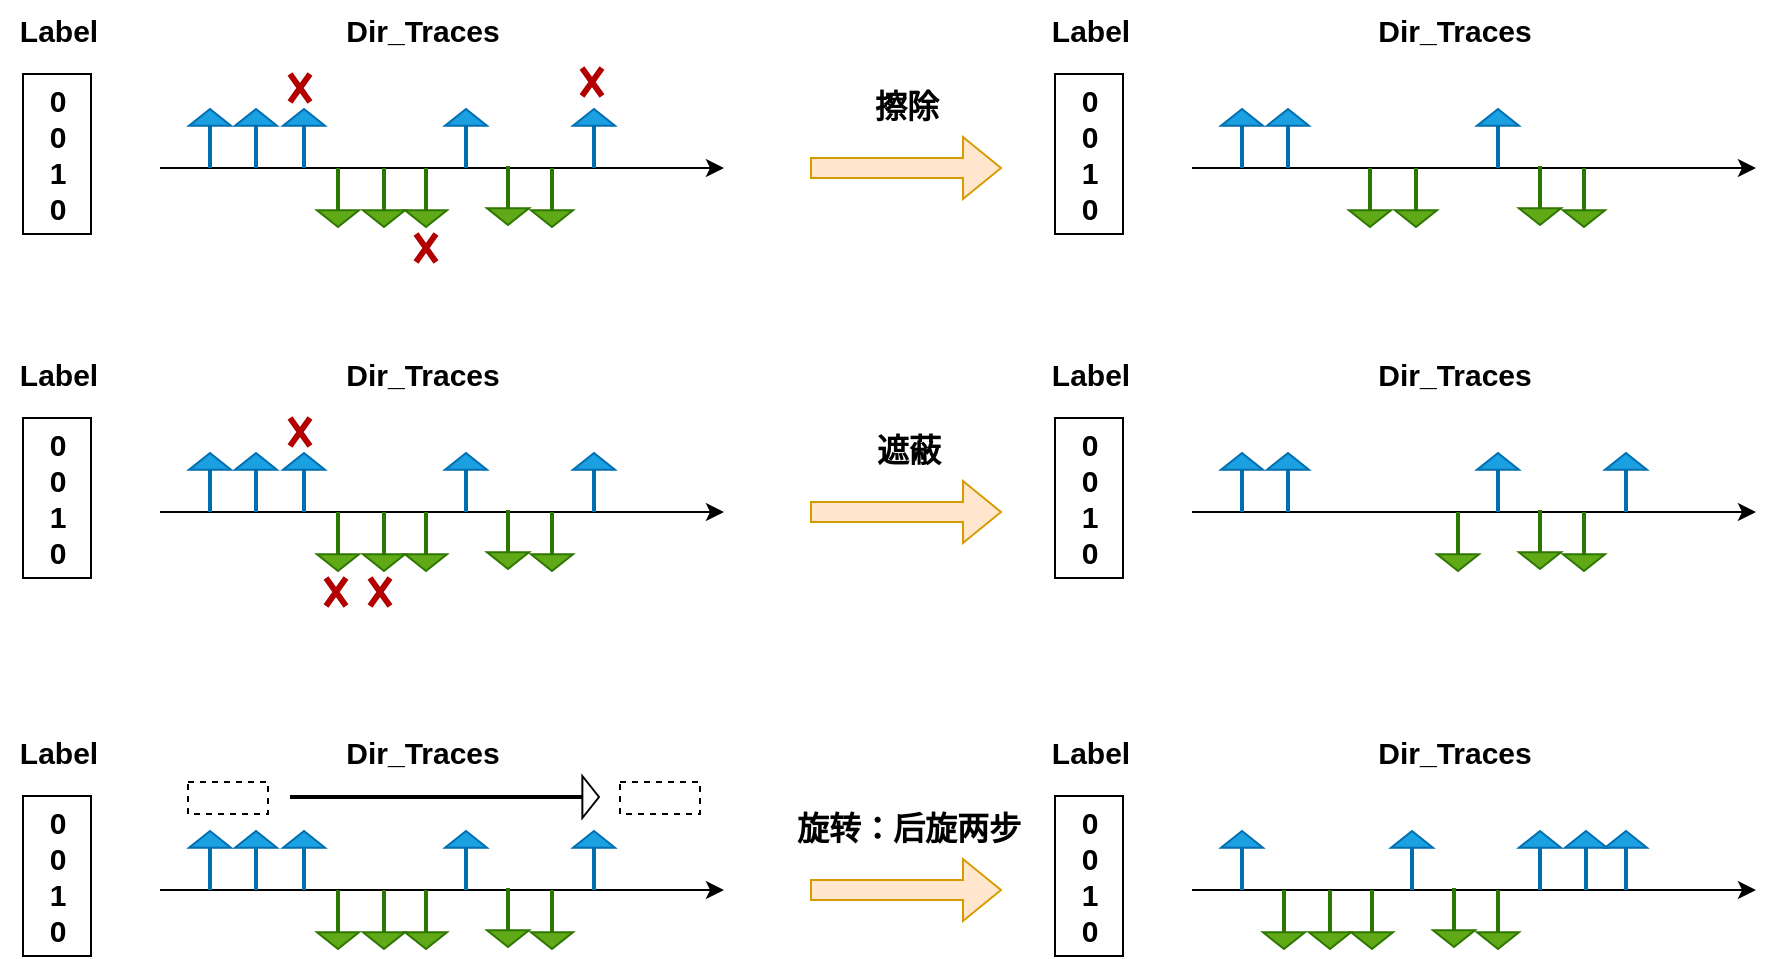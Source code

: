 <mxfile version="24.0.7" type="github">
  <diagram name="第 1 页" id="ZusEr--IG7KZ8trxtdcu">
    <mxGraphModel dx="1850" dy="939" grid="0" gridSize="10" guides="1" tooltips="1" connect="1" arrows="1" fold="1" page="0" pageScale="1" pageWidth="827" pageHeight="1169" math="0" shadow="0">
      <root>
        <mxCell id="0" />
        <mxCell id="1" parent="0" />
        <mxCell id="l5cotHKUDbFg4a4MN0r3-70" value="" style="endArrow=classic;html=1;rounded=0;" edge="1" parent="1">
          <mxGeometry width="50" height="50" relative="1" as="geometry">
            <mxPoint x="-712" y="69" as="sourcePoint" />
            <mxPoint x="-430" y="69" as="targetPoint" />
          </mxGeometry>
        </mxCell>
        <mxCell id="l5cotHKUDbFg4a4MN0r3-80" value="" style="shape=flexArrow;endArrow=classic;html=1;rounded=0;fillColor=#ffe6cc;strokeColor=#d79b00;" edge="1" parent="1">
          <mxGeometry width="50" height="50" relative="1" as="geometry">
            <mxPoint x="-387" y="69" as="sourcePoint" />
            <mxPoint x="-291" y="69" as="targetPoint" />
          </mxGeometry>
        </mxCell>
        <mxCell id="l5cotHKUDbFg4a4MN0r3-81" value="&lt;font style=&quot;font-size: 16px;&quot;&gt;&lt;b&gt;擦除&lt;/b&gt;&lt;/font&gt;" style="text;html=1;align=center;verticalAlign=middle;resizable=0;points=[];autosize=1;strokeColor=none;fillColor=none;" vertex="1" parent="1">
          <mxGeometry x="-364" y="22" width="50" height="32" as="geometry" />
        </mxCell>
        <mxCell id="l5cotHKUDbFg4a4MN0r3-93" value="" style="shape=flexArrow;endArrow=classic;html=1;rounded=0;endWidth=19;endSize=2.44;width=1;fillColor=#1ba1e2;strokeColor=#006EAF;" edge="1" parent="1">
          <mxGeometry width="50" height="50" relative="1" as="geometry">
            <mxPoint x="-664" y="69" as="sourcePoint" />
            <mxPoint x="-664" y="39" as="targetPoint" />
          </mxGeometry>
        </mxCell>
        <mxCell id="l5cotHKUDbFg4a4MN0r3-95" value="" style="shape=flexArrow;endArrow=classic;html=1;rounded=0;endWidth=19;endSize=2.44;width=1;fillColor=#1ba1e2;strokeColor=#006EAF;" edge="1" parent="1">
          <mxGeometry width="50" height="50" relative="1" as="geometry">
            <mxPoint x="-640" y="69" as="sourcePoint" />
            <mxPoint x="-640" y="39" as="targetPoint" />
          </mxGeometry>
        </mxCell>
        <mxCell id="l5cotHKUDbFg4a4MN0r3-97" value="" style="shape=flexArrow;endArrow=classic;html=1;rounded=0;endWidth=19;endSize=2.44;width=1;fillColor=#1ba1e2;strokeColor=#006EAF;" edge="1" parent="1">
          <mxGeometry width="50" height="50" relative="1" as="geometry">
            <mxPoint x="-687" y="69" as="sourcePoint" />
            <mxPoint x="-687" y="39" as="targetPoint" />
          </mxGeometry>
        </mxCell>
        <mxCell id="l5cotHKUDbFg4a4MN0r3-98" value="" style="shape=flexArrow;endArrow=classic;html=1;rounded=0;fillColor=#60a917;strokeColor=#2D7600;endWidth=19;endSize=2.44;width=1;" edge="1" parent="1">
          <mxGeometry width="50" height="50" relative="1" as="geometry">
            <mxPoint x="-623" y="69" as="sourcePoint" />
            <mxPoint x="-623" y="99" as="targetPoint" />
          </mxGeometry>
        </mxCell>
        <mxCell id="l5cotHKUDbFg4a4MN0r3-99" value="" style="shape=flexArrow;endArrow=classic;html=1;rounded=0;fillColor=#60a917;strokeColor=#2D7600;endWidth=19;endSize=2.44;width=1;" edge="1" parent="1">
          <mxGeometry width="50" height="50" relative="1" as="geometry">
            <mxPoint x="-600" y="69" as="sourcePoint" />
            <mxPoint x="-600" y="99" as="targetPoint" />
          </mxGeometry>
        </mxCell>
        <mxCell id="l5cotHKUDbFg4a4MN0r3-100" value="" style="shape=flexArrow;endArrow=classic;html=1;rounded=0;fillColor=#60a917;strokeColor=#2D7600;endWidth=19;endSize=2.44;width=1;" edge="1" parent="1">
          <mxGeometry width="50" height="50" relative="1" as="geometry">
            <mxPoint x="-579" y="69" as="sourcePoint" />
            <mxPoint x="-579" y="99" as="targetPoint" />
          </mxGeometry>
        </mxCell>
        <mxCell id="l5cotHKUDbFg4a4MN0r3-101" value="" style="shape=flexArrow;endArrow=classic;html=1;rounded=0;endWidth=19;endSize=2.44;width=1;fillColor=#1ba1e2;strokeColor=#006EAF;" edge="1" parent="1">
          <mxGeometry width="50" height="50" relative="1" as="geometry">
            <mxPoint x="-559" y="69" as="sourcePoint" />
            <mxPoint x="-559" y="39" as="targetPoint" />
          </mxGeometry>
        </mxCell>
        <mxCell id="l5cotHKUDbFg4a4MN0r3-102" value="" style="shape=flexArrow;endArrow=classic;html=1;rounded=0;fillColor=#60a917;strokeColor=#2D7600;endWidth=19;endSize=2.44;width=1;" edge="1" parent="1">
          <mxGeometry width="50" height="50" relative="1" as="geometry">
            <mxPoint x="-538" y="68" as="sourcePoint" />
            <mxPoint x="-538" y="98" as="targetPoint" />
          </mxGeometry>
        </mxCell>
        <mxCell id="l5cotHKUDbFg4a4MN0r3-103" value="" style="shape=flexArrow;endArrow=classic;html=1;rounded=0;fillColor=#60a917;strokeColor=#2D7600;endWidth=19;endSize=2.44;width=1;" edge="1" parent="1">
          <mxGeometry width="50" height="50" relative="1" as="geometry">
            <mxPoint x="-516" y="69" as="sourcePoint" />
            <mxPoint x="-516" y="99" as="targetPoint" />
          </mxGeometry>
        </mxCell>
        <mxCell id="l5cotHKUDbFg4a4MN0r3-104" value="" style="shape=flexArrow;endArrow=classic;html=1;rounded=0;endWidth=19;endSize=2.44;width=1;fillColor=#1ba1e2;strokeColor=#006EAF;" edge="1" parent="1">
          <mxGeometry width="50" height="50" relative="1" as="geometry">
            <mxPoint x="-495" y="69" as="sourcePoint" />
            <mxPoint x="-495" y="39" as="targetPoint" />
          </mxGeometry>
        </mxCell>
        <mxCell id="l5cotHKUDbFg4a4MN0r3-105" value="&lt;b&gt;&lt;font style=&quot;font-size: 15px;&quot;&gt;Dir_Traces&lt;/font&gt;&lt;/b&gt;" style="text;html=1;align=center;verticalAlign=middle;resizable=0;points=[];autosize=1;strokeColor=none;fillColor=none;" vertex="1" parent="1">
          <mxGeometry x="-629" y="-15" width="95" height="30" as="geometry" />
        </mxCell>
        <mxCell id="l5cotHKUDbFg4a4MN0r3-106" value="&lt;b&gt;&lt;font style=&quot;font-size: 15px;&quot;&gt;Label&lt;/font&gt;&lt;/b&gt;" style="text;html=1;align=center;verticalAlign=middle;resizable=0;points=[];autosize=1;strokeColor=none;fillColor=none;" vertex="1" parent="1">
          <mxGeometry x="-792" y="-15" width="57" height="30" as="geometry" />
        </mxCell>
        <mxCell id="l5cotHKUDbFg4a4MN0r3-107" value="&lt;div style=&quot;font-size: 15px;&quot;&gt;&lt;b&gt;&lt;font style=&quot;font-size: 15px;&quot;&gt;0&lt;/font&gt;&lt;/b&gt;&lt;/div&gt;&lt;div style=&quot;font-size: 15px;&quot;&gt;&lt;b&gt;&lt;font style=&quot;font-size: 15px;&quot;&gt;0&lt;br&gt;&lt;/font&gt;&lt;/b&gt;&lt;/div&gt;&lt;div style=&quot;font-size: 15px;&quot;&gt;&lt;b&gt;&lt;font style=&quot;font-size: 15px;&quot;&gt;1&lt;/font&gt;&lt;/b&gt;&lt;/div&gt;&lt;div style=&quot;font-size: 15px;&quot;&gt;&lt;b&gt;&lt;font style=&quot;font-size: 15px;&quot;&gt;&lt;font style=&quot;font-size: 15px;&quot;&gt;0&lt;/font&gt;&lt;br&gt;&lt;/font&gt;&lt;/b&gt;&lt;/div&gt;" style="rounded=0;whiteSpace=wrap;html=1;" vertex="1" parent="1">
          <mxGeometry x="-780.5" y="22" width="34" height="80" as="geometry" />
        </mxCell>
        <mxCell id="l5cotHKUDbFg4a4MN0r3-108" value="" style="shape=umlDestroy;whiteSpace=wrap;html=1;strokeWidth=3;targetShapes=umlLifeline;fillColor=#e51400;fontColor=#ffffff;strokeColor=#B20000;" vertex="1" parent="1">
          <mxGeometry x="-501" y="19" width="10" height="14" as="geometry" />
        </mxCell>
        <mxCell id="l5cotHKUDbFg4a4MN0r3-110" value="" style="shape=umlDestroy;whiteSpace=wrap;html=1;strokeWidth=3;targetShapes=umlLifeline;fillColor=#e51400;fontColor=#ffffff;strokeColor=#B20000;" vertex="1" parent="1">
          <mxGeometry x="-647" y="22" width="10" height="14" as="geometry" />
        </mxCell>
        <mxCell id="l5cotHKUDbFg4a4MN0r3-111" value="" style="shape=umlDestroy;whiteSpace=wrap;html=1;strokeWidth=3;targetShapes=umlLifeline;fillColor=#e51400;fontColor=#ffffff;strokeColor=#B20000;" vertex="1" parent="1">
          <mxGeometry x="-584" y="102" width="10" height="14" as="geometry" />
        </mxCell>
        <mxCell id="l5cotHKUDbFg4a4MN0r3-112" value="" style="endArrow=classic;html=1;rounded=0;" edge="1" parent="1">
          <mxGeometry width="50" height="50" relative="1" as="geometry">
            <mxPoint x="-196" y="69" as="sourcePoint" />
            <mxPoint x="86" y="69" as="targetPoint" />
          </mxGeometry>
        </mxCell>
        <mxCell id="l5cotHKUDbFg4a4MN0r3-113" value="" style="shape=flexArrow;endArrow=classic;html=1;rounded=0;endWidth=19;endSize=2.44;width=1;fillColor=#1ba1e2;strokeColor=#006EAF;" edge="1" parent="1">
          <mxGeometry width="50" height="50" relative="1" as="geometry">
            <mxPoint x="-148" y="69" as="sourcePoint" />
            <mxPoint x="-148" y="39" as="targetPoint" />
          </mxGeometry>
        </mxCell>
        <mxCell id="l5cotHKUDbFg4a4MN0r3-115" value="" style="shape=flexArrow;endArrow=classic;html=1;rounded=0;endWidth=19;endSize=2.44;width=1;fillColor=#1ba1e2;strokeColor=#006EAF;" edge="1" parent="1">
          <mxGeometry width="50" height="50" relative="1" as="geometry">
            <mxPoint x="-171" y="69" as="sourcePoint" />
            <mxPoint x="-171" y="39" as="targetPoint" />
          </mxGeometry>
        </mxCell>
        <mxCell id="l5cotHKUDbFg4a4MN0r3-116" value="" style="shape=flexArrow;endArrow=classic;html=1;rounded=0;fillColor=#60a917;strokeColor=#2D7600;endWidth=19;endSize=2.44;width=1;" edge="1" parent="1">
          <mxGeometry width="50" height="50" relative="1" as="geometry">
            <mxPoint x="-107" y="69" as="sourcePoint" />
            <mxPoint x="-107" y="99" as="targetPoint" />
          </mxGeometry>
        </mxCell>
        <mxCell id="l5cotHKUDbFg4a4MN0r3-117" value="" style="shape=flexArrow;endArrow=classic;html=1;rounded=0;fillColor=#60a917;strokeColor=#2D7600;endWidth=19;endSize=2.44;width=1;" edge="1" parent="1">
          <mxGeometry width="50" height="50" relative="1" as="geometry">
            <mxPoint x="-84" y="69" as="sourcePoint" />
            <mxPoint x="-84" y="99" as="targetPoint" />
          </mxGeometry>
        </mxCell>
        <mxCell id="l5cotHKUDbFg4a4MN0r3-119" value="" style="shape=flexArrow;endArrow=classic;html=1;rounded=0;endWidth=19;endSize=2.44;width=1;fillColor=#1ba1e2;strokeColor=#006EAF;" edge="1" parent="1">
          <mxGeometry width="50" height="50" relative="1" as="geometry">
            <mxPoint x="-43" y="69" as="sourcePoint" />
            <mxPoint x="-43" y="39" as="targetPoint" />
          </mxGeometry>
        </mxCell>
        <mxCell id="l5cotHKUDbFg4a4MN0r3-120" value="" style="shape=flexArrow;endArrow=classic;html=1;rounded=0;fillColor=#60a917;strokeColor=#2D7600;endWidth=19;endSize=2.44;width=1;" edge="1" parent="1">
          <mxGeometry width="50" height="50" relative="1" as="geometry">
            <mxPoint x="-22" y="68" as="sourcePoint" />
            <mxPoint x="-22" y="98" as="targetPoint" />
          </mxGeometry>
        </mxCell>
        <mxCell id="l5cotHKUDbFg4a4MN0r3-121" value="" style="shape=flexArrow;endArrow=classic;html=1;rounded=0;fillColor=#60a917;strokeColor=#2D7600;endWidth=19;endSize=2.44;width=1;" edge="1" parent="1">
          <mxGeometry width="50" height="50" relative="1" as="geometry">
            <mxPoint y="69" as="sourcePoint" />
            <mxPoint y="99" as="targetPoint" />
          </mxGeometry>
        </mxCell>
        <mxCell id="l5cotHKUDbFg4a4MN0r3-123" value="&lt;b&gt;&lt;font style=&quot;font-size: 15px;&quot;&gt;Dir_Traces&lt;/font&gt;&lt;/b&gt;" style="text;html=1;align=center;verticalAlign=middle;resizable=0;points=[];autosize=1;strokeColor=none;fillColor=none;" vertex="1" parent="1">
          <mxGeometry x="-113" y="-15" width="95" height="30" as="geometry" />
        </mxCell>
        <mxCell id="l5cotHKUDbFg4a4MN0r3-124" value="&lt;b&gt;&lt;font style=&quot;font-size: 15px;&quot;&gt;Label&lt;/font&gt;&lt;/b&gt;" style="text;html=1;align=center;verticalAlign=middle;resizable=0;points=[];autosize=1;strokeColor=none;fillColor=none;" vertex="1" parent="1">
          <mxGeometry x="-276" y="-15" width="57" height="30" as="geometry" />
        </mxCell>
        <mxCell id="l5cotHKUDbFg4a4MN0r3-125" value="&lt;div style=&quot;font-size: 15px;&quot;&gt;&lt;b&gt;&lt;font style=&quot;font-size: 15px;&quot;&gt;0&lt;/font&gt;&lt;/b&gt;&lt;/div&gt;&lt;div style=&quot;font-size: 15px;&quot;&gt;&lt;b&gt;&lt;font style=&quot;font-size: 15px;&quot;&gt;0&lt;br&gt;&lt;/font&gt;&lt;/b&gt;&lt;/div&gt;&lt;div style=&quot;font-size: 15px;&quot;&gt;&lt;b&gt;&lt;font style=&quot;font-size: 15px;&quot;&gt;1&lt;/font&gt;&lt;/b&gt;&lt;/div&gt;&lt;div style=&quot;font-size: 15px;&quot;&gt;&lt;b&gt;&lt;font style=&quot;font-size: 15px;&quot;&gt;&lt;font style=&quot;font-size: 15px;&quot;&gt;0&lt;/font&gt;&lt;br&gt;&lt;/font&gt;&lt;/b&gt;&lt;/div&gt;" style="rounded=0;whiteSpace=wrap;html=1;" vertex="1" parent="1">
          <mxGeometry x="-264.5" y="22" width="34" height="80" as="geometry" />
        </mxCell>
        <mxCell id="l5cotHKUDbFg4a4MN0r3-129" value="" style="endArrow=classic;html=1;rounded=0;" edge="1" parent="1">
          <mxGeometry width="50" height="50" relative="1" as="geometry">
            <mxPoint x="-712" y="241" as="sourcePoint" />
            <mxPoint x="-430" y="241" as="targetPoint" />
          </mxGeometry>
        </mxCell>
        <mxCell id="l5cotHKUDbFg4a4MN0r3-130" value="" style="shape=flexArrow;endArrow=classic;html=1;rounded=0;fillColor=#ffe6cc;strokeColor=#d79b00;" edge="1" parent="1">
          <mxGeometry width="50" height="50" relative="1" as="geometry">
            <mxPoint x="-387" y="241" as="sourcePoint" />
            <mxPoint x="-291" y="241" as="targetPoint" />
          </mxGeometry>
        </mxCell>
        <mxCell id="l5cotHKUDbFg4a4MN0r3-131" value="&lt;font style=&quot;font-size: 16px;&quot;&gt;&lt;b&gt;遮蔽&lt;/b&gt;&lt;/font&gt;" style="text;html=1;align=center;verticalAlign=middle;resizable=0;points=[];autosize=1;strokeColor=none;fillColor=none;" vertex="1" parent="1">
          <mxGeometry x="-363" y="194" width="50" height="32" as="geometry" />
        </mxCell>
        <mxCell id="l5cotHKUDbFg4a4MN0r3-132" value="" style="shape=flexArrow;endArrow=classic;html=1;rounded=0;endWidth=19;endSize=2.44;width=1;fillColor=#1ba1e2;strokeColor=#006EAF;" edge="1" parent="1">
          <mxGeometry width="50" height="50" relative="1" as="geometry">
            <mxPoint x="-664" y="241" as="sourcePoint" />
            <mxPoint x="-664" y="211" as="targetPoint" />
          </mxGeometry>
        </mxCell>
        <mxCell id="l5cotHKUDbFg4a4MN0r3-133" value="" style="shape=flexArrow;endArrow=classic;html=1;rounded=0;endWidth=19;endSize=2.44;width=1;fillColor=#1ba1e2;strokeColor=#006EAF;" edge="1" parent="1">
          <mxGeometry width="50" height="50" relative="1" as="geometry">
            <mxPoint x="-640" y="241" as="sourcePoint" />
            <mxPoint x="-640" y="211" as="targetPoint" />
          </mxGeometry>
        </mxCell>
        <mxCell id="l5cotHKUDbFg4a4MN0r3-134" value="" style="shape=flexArrow;endArrow=classic;html=1;rounded=0;endWidth=19;endSize=2.44;width=1;fillColor=#1ba1e2;strokeColor=#006EAF;" edge="1" parent="1">
          <mxGeometry width="50" height="50" relative="1" as="geometry">
            <mxPoint x="-687" y="241" as="sourcePoint" />
            <mxPoint x="-687" y="211" as="targetPoint" />
          </mxGeometry>
        </mxCell>
        <mxCell id="l5cotHKUDbFg4a4MN0r3-135" value="" style="shape=flexArrow;endArrow=classic;html=1;rounded=0;fillColor=#60a917;strokeColor=#2D7600;endWidth=19;endSize=2.44;width=1;" edge="1" parent="1">
          <mxGeometry width="50" height="50" relative="1" as="geometry">
            <mxPoint x="-623" y="241" as="sourcePoint" />
            <mxPoint x="-623" y="271" as="targetPoint" />
          </mxGeometry>
        </mxCell>
        <mxCell id="l5cotHKUDbFg4a4MN0r3-136" value="" style="shape=flexArrow;endArrow=classic;html=1;rounded=0;fillColor=#60a917;strokeColor=#2D7600;endWidth=19;endSize=2.44;width=1;" edge="1" parent="1">
          <mxGeometry width="50" height="50" relative="1" as="geometry">
            <mxPoint x="-600" y="241" as="sourcePoint" />
            <mxPoint x="-600" y="271" as="targetPoint" />
          </mxGeometry>
        </mxCell>
        <mxCell id="l5cotHKUDbFg4a4MN0r3-137" value="" style="shape=flexArrow;endArrow=classic;html=1;rounded=0;fillColor=#60a917;strokeColor=#2D7600;endWidth=19;endSize=2.44;width=1;" edge="1" parent="1">
          <mxGeometry width="50" height="50" relative="1" as="geometry">
            <mxPoint x="-579" y="241" as="sourcePoint" />
            <mxPoint x="-579" y="271" as="targetPoint" />
          </mxGeometry>
        </mxCell>
        <mxCell id="l5cotHKUDbFg4a4MN0r3-138" value="" style="shape=flexArrow;endArrow=classic;html=1;rounded=0;endWidth=19;endSize=2.44;width=1;fillColor=#1ba1e2;strokeColor=#006EAF;" edge="1" parent="1">
          <mxGeometry width="50" height="50" relative="1" as="geometry">
            <mxPoint x="-559" y="241" as="sourcePoint" />
            <mxPoint x="-559" y="211" as="targetPoint" />
          </mxGeometry>
        </mxCell>
        <mxCell id="l5cotHKUDbFg4a4MN0r3-139" value="" style="shape=flexArrow;endArrow=classic;html=1;rounded=0;fillColor=#60a917;strokeColor=#2D7600;endWidth=19;endSize=2.44;width=1;" edge="1" parent="1">
          <mxGeometry width="50" height="50" relative="1" as="geometry">
            <mxPoint x="-538" y="240" as="sourcePoint" />
            <mxPoint x="-538" y="270" as="targetPoint" />
          </mxGeometry>
        </mxCell>
        <mxCell id="l5cotHKUDbFg4a4MN0r3-140" value="" style="shape=flexArrow;endArrow=classic;html=1;rounded=0;fillColor=#60a917;strokeColor=#2D7600;endWidth=19;endSize=2.44;width=1;" edge="1" parent="1">
          <mxGeometry width="50" height="50" relative="1" as="geometry">
            <mxPoint x="-516" y="241" as="sourcePoint" />
            <mxPoint x="-516" y="271" as="targetPoint" />
          </mxGeometry>
        </mxCell>
        <mxCell id="l5cotHKUDbFg4a4MN0r3-141" value="" style="shape=flexArrow;endArrow=classic;html=1;rounded=0;endWidth=19;endSize=2.44;width=1;fillColor=#1ba1e2;strokeColor=#006EAF;" edge="1" parent="1">
          <mxGeometry width="50" height="50" relative="1" as="geometry">
            <mxPoint x="-495" y="241" as="sourcePoint" />
            <mxPoint x="-495" y="211" as="targetPoint" />
          </mxGeometry>
        </mxCell>
        <mxCell id="l5cotHKUDbFg4a4MN0r3-142" value="&lt;b&gt;&lt;font style=&quot;font-size: 15px;&quot;&gt;Dir_Traces&lt;/font&gt;&lt;/b&gt;" style="text;html=1;align=center;verticalAlign=middle;resizable=0;points=[];autosize=1;strokeColor=none;fillColor=none;" vertex="1" parent="1">
          <mxGeometry x="-629" y="157" width="95" height="30" as="geometry" />
        </mxCell>
        <mxCell id="l5cotHKUDbFg4a4MN0r3-143" value="&lt;b&gt;&lt;font style=&quot;font-size: 15px;&quot;&gt;Label&lt;/font&gt;&lt;/b&gt;" style="text;html=1;align=center;verticalAlign=middle;resizable=0;points=[];autosize=1;strokeColor=none;fillColor=none;" vertex="1" parent="1">
          <mxGeometry x="-792" y="157" width="57" height="30" as="geometry" />
        </mxCell>
        <mxCell id="l5cotHKUDbFg4a4MN0r3-144" value="&lt;div style=&quot;font-size: 15px;&quot;&gt;&lt;b&gt;&lt;font style=&quot;font-size: 15px;&quot;&gt;0&lt;/font&gt;&lt;/b&gt;&lt;/div&gt;&lt;div style=&quot;font-size: 15px;&quot;&gt;&lt;b&gt;&lt;font style=&quot;font-size: 15px;&quot;&gt;0&lt;br&gt;&lt;/font&gt;&lt;/b&gt;&lt;/div&gt;&lt;div style=&quot;font-size: 15px;&quot;&gt;&lt;b&gt;&lt;font style=&quot;font-size: 15px;&quot;&gt;1&lt;/font&gt;&lt;/b&gt;&lt;/div&gt;&lt;div style=&quot;font-size: 15px;&quot;&gt;&lt;b&gt;&lt;font style=&quot;font-size: 15px;&quot;&gt;&lt;font style=&quot;font-size: 15px;&quot;&gt;0&lt;/font&gt;&lt;br&gt;&lt;/font&gt;&lt;/b&gt;&lt;/div&gt;" style="rounded=0;whiteSpace=wrap;html=1;" vertex="1" parent="1">
          <mxGeometry x="-780.5" y="194" width="34" height="80" as="geometry" />
        </mxCell>
        <mxCell id="l5cotHKUDbFg4a4MN0r3-145" value="" style="shape=umlDestroy;whiteSpace=wrap;html=1;strokeWidth=3;targetShapes=umlLifeline;fillColor=#e51400;fontColor=#ffffff;strokeColor=#B20000;" vertex="1" parent="1">
          <mxGeometry x="-607" y="274" width="10" height="14" as="geometry" />
        </mxCell>
        <mxCell id="l5cotHKUDbFg4a4MN0r3-146" value="" style="shape=umlDestroy;whiteSpace=wrap;html=1;strokeWidth=3;targetShapes=umlLifeline;fillColor=#e51400;fontColor=#ffffff;strokeColor=#B20000;" vertex="1" parent="1">
          <mxGeometry x="-647" y="194" width="10" height="14" as="geometry" />
        </mxCell>
        <mxCell id="l5cotHKUDbFg4a4MN0r3-148" value="" style="endArrow=classic;html=1;rounded=0;" edge="1" parent="1">
          <mxGeometry width="50" height="50" relative="1" as="geometry">
            <mxPoint x="-196" y="241" as="sourcePoint" />
            <mxPoint x="86" y="241" as="targetPoint" />
          </mxGeometry>
        </mxCell>
        <mxCell id="l5cotHKUDbFg4a4MN0r3-149" value="" style="shape=flexArrow;endArrow=classic;html=1;rounded=0;endWidth=19;endSize=2.44;width=1;fillColor=#1ba1e2;strokeColor=#006EAF;" edge="1" parent="1">
          <mxGeometry width="50" height="50" relative="1" as="geometry">
            <mxPoint x="-148" y="241" as="sourcePoint" />
            <mxPoint x="-148" y="211" as="targetPoint" />
          </mxGeometry>
        </mxCell>
        <mxCell id="l5cotHKUDbFg4a4MN0r3-151" value="" style="shape=flexArrow;endArrow=classic;html=1;rounded=0;endWidth=19;endSize=2.44;width=1;fillColor=#1ba1e2;strokeColor=#006EAF;" edge="1" parent="1">
          <mxGeometry width="50" height="50" relative="1" as="geometry">
            <mxPoint x="-171" y="241" as="sourcePoint" />
            <mxPoint x="-171" y="211" as="targetPoint" />
          </mxGeometry>
        </mxCell>
        <mxCell id="l5cotHKUDbFg4a4MN0r3-154" value="" style="shape=flexArrow;endArrow=classic;html=1;rounded=0;fillColor=#60a917;strokeColor=#2D7600;endWidth=19;endSize=2.44;width=1;" edge="1" parent="1">
          <mxGeometry width="50" height="50" relative="1" as="geometry">
            <mxPoint x="-63" y="241" as="sourcePoint" />
            <mxPoint x="-63" y="271" as="targetPoint" />
          </mxGeometry>
        </mxCell>
        <mxCell id="l5cotHKUDbFg4a4MN0r3-155" value="" style="shape=flexArrow;endArrow=classic;html=1;rounded=0;endWidth=19;endSize=2.44;width=1;fillColor=#1ba1e2;strokeColor=#006EAF;" edge="1" parent="1">
          <mxGeometry width="50" height="50" relative="1" as="geometry">
            <mxPoint x="-43" y="241" as="sourcePoint" />
            <mxPoint x="-43" y="211" as="targetPoint" />
          </mxGeometry>
        </mxCell>
        <mxCell id="l5cotHKUDbFg4a4MN0r3-156" value="" style="shape=flexArrow;endArrow=classic;html=1;rounded=0;fillColor=#60a917;strokeColor=#2D7600;endWidth=19;endSize=2.44;width=1;" edge="1" parent="1">
          <mxGeometry width="50" height="50" relative="1" as="geometry">
            <mxPoint x="-22" y="240" as="sourcePoint" />
            <mxPoint x="-22" y="270" as="targetPoint" />
          </mxGeometry>
        </mxCell>
        <mxCell id="l5cotHKUDbFg4a4MN0r3-157" value="" style="shape=flexArrow;endArrow=classic;html=1;rounded=0;fillColor=#60a917;strokeColor=#2D7600;endWidth=19;endSize=2.44;width=1;" edge="1" parent="1">
          <mxGeometry width="50" height="50" relative="1" as="geometry">
            <mxPoint y="241" as="sourcePoint" />
            <mxPoint y="271" as="targetPoint" />
          </mxGeometry>
        </mxCell>
        <mxCell id="l5cotHKUDbFg4a4MN0r3-158" value="" style="shape=flexArrow;endArrow=classic;html=1;rounded=0;endWidth=19;endSize=2.44;width=1;fillColor=#1ba1e2;strokeColor=#006EAF;" edge="1" parent="1">
          <mxGeometry width="50" height="50" relative="1" as="geometry">
            <mxPoint x="21" y="241" as="sourcePoint" />
            <mxPoint x="21" y="211" as="targetPoint" />
          </mxGeometry>
        </mxCell>
        <mxCell id="l5cotHKUDbFg4a4MN0r3-159" value="&lt;b&gt;&lt;font style=&quot;font-size: 15px;&quot;&gt;Dir_Traces&lt;/font&gt;&lt;/b&gt;" style="text;html=1;align=center;verticalAlign=middle;resizable=0;points=[];autosize=1;strokeColor=none;fillColor=none;" vertex="1" parent="1">
          <mxGeometry x="-113" y="157" width="95" height="30" as="geometry" />
        </mxCell>
        <mxCell id="l5cotHKUDbFg4a4MN0r3-160" value="&lt;b&gt;&lt;font style=&quot;font-size: 15px;&quot;&gt;Label&lt;/font&gt;&lt;/b&gt;" style="text;html=1;align=center;verticalAlign=middle;resizable=0;points=[];autosize=1;strokeColor=none;fillColor=none;" vertex="1" parent="1">
          <mxGeometry x="-276" y="157" width="57" height="30" as="geometry" />
        </mxCell>
        <mxCell id="l5cotHKUDbFg4a4MN0r3-161" value="&lt;div style=&quot;font-size: 15px;&quot;&gt;&lt;b&gt;&lt;font style=&quot;font-size: 15px;&quot;&gt;0&lt;/font&gt;&lt;/b&gt;&lt;/div&gt;&lt;div style=&quot;font-size: 15px;&quot;&gt;&lt;b&gt;&lt;font style=&quot;font-size: 15px;&quot;&gt;0&lt;br&gt;&lt;/font&gt;&lt;/b&gt;&lt;/div&gt;&lt;div style=&quot;font-size: 15px;&quot;&gt;&lt;b&gt;&lt;font style=&quot;font-size: 15px;&quot;&gt;1&lt;/font&gt;&lt;/b&gt;&lt;/div&gt;&lt;div style=&quot;font-size: 15px;&quot;&gt;&lt;b&gt;&lt;font style=&quot;font-size: 15px;&quot;&gt;&lt;font style=&quot;font-size: 15px;&quot;&gt;0&lt;/font&gt;&lt;br&gt;&lt;/font&gt;&lt;/b&gt;&lt;/div&gt;" style="rounded=0;whiteSpace=wrap;html=1;" vertex="1" parent="1">
          <mxGeometry x="-264.5" y="194" width="34" height="80" as="geometry" />
        </mxCell>
        <mxCell id="l5cotHKUDbFg4a4MN0r3-165" value="" style="endArrow=classic;html=1;rounded=0;" edge="1" parent="1">
          <mxGeometry width="50" height="50" relative="1" as="geometry">
            <mxPoint x="-712" y="430" as="sourcePoint" />
            <mxPoint x="-430" y="430" as="targetPoint" />
          </mxGeometry>
        </mxCell>
        <mxCell id="l5cotHKUDbFg4a4MN0r3-166" value="" style="shape=flexArrow;endArrow=classic;html=1;rounded=0;fillColor=#ffe6cc;strokeColor=#d79b00;" edge="1" parent="1">
          <mxGeometry width="50" height="50" relative="1" as="geometry">
            <mxPoint x="-387" y="430" as="sourcePoint" />
            <mxPoint x="-291" y="430" as="targetPoint" />
          </mxGeometry>
        </mxCell>
        <mxCell id="l5cotHKUDbFg4a4MN0r3-167" value="&lt;font style=&quot;font-size: 16px;&quot;&gt;&lt;b&gt;旋转：后旋两步&lt;/b&gt;&lt;/font&gt;" style="text;html=1;align=center;verticalAlign=middle;resizable=0;points=[];autosize=1;strokeColor=none;fillColor=none;" vertex="1" parent="1">
          <mxGeometry x="-403" y="383" width="130" height="32" as="geometry" />
        </mxCell>
        <mxCell id="l5cotHKUDbFg4a4MN0r3-168" value="" style="shape=flexArrow;endArrow=classic;html=1;rounded=0;endWidth=19;endSize=2.44;width=1;fillColor=#1ba1e2;strokeColor=#006EAF;" edge="1" parent="1">
          <mxGeometry width="50" height="50" relative="1" as="geometry">
            <mxPoint x="-664" y="430" as="sourcePoint" />
            <mxPoint x="-664" y="400" as="targetPoint" />
          </mxGeometry>
        </mxCell>
        <mxCell id="l5cotHKUDbFg4a4MN0r3-169" value="" style="shape=flexArrow;endArrow=classic;html=1;rounded=0;endWidth=19;endSize=2.44;width=1;fillColor=#1ba1e2;strokeColor=#006EAF;" edge="1" parent="1">
          <mxGeometry width="50" height="50" relative="1" as="geometry">
            <mxPoint x="-640" y="430" as="sourcePoint" />
            <mxPoint x="-640" y="400" as="targetPoint" />
          </mxGeometry>
        </mxCell>
        <mxCell id="l5cotHKUDbFg4a4MN0r3-170" value="" style="shape=flexArrow;endArrow=classic;html=1;rounded=0;endWidth=19;endSize=2.44;width=1;fillColor=#1ba1e2;strokeColor=#006EAF;" edge="1" parent="1">
          <mxGeometry width="50" height="50" relative="1" as="geometry">
            <mxPoint x="-687" y="430" as="sourcePoint" />
            <mxPoint x="-687" y="400" as="targetPoint" />
          </mxGeometry>
        </mxCell>
        <mxCell id="l5cotHKUDbFg4a4MN0r3-171" value="" style="shape=flexArrow;endArrow=classic;html=1;rounded=0;fillColor=#60a917;strokeColor=#2D7600;endWidth=19;endSize=2.44;width=1;" edge="1" parent="1">
          <mxGeometry width="50" height="50" relative="1" as="geometry">
            <mxPoint x="-623" y="430" as="sourcePoint" />
            <mxPoint x="-623" y="460" as="targetPoint" />
          </mxGeometry>
        </mxCell>
        <mxCell id="l5cotHKUDbFg4a4MN0r3-172" value="" style="shape=flexArrow;endArrow=classic;html=1;rounded=0;fillColor=#60a917;strokeColor=#2D7600;endWidth=19;endSize=2.44;width=1;" edge="1" parent="1">
          <mxGeometry width="50" height="50" relative="1" as="geometry">
            <mxPoint x="-600" y="430" as="sourcePoint" />
            <mxPoint x="-600" y="460" as="targetPoint" />
          </mxGeometry>
        </mxCell>
        <mxCell id="l5cotHKUDbFg4a4MN0r3-173" value="" style="shape=flexArrow;endArrow=classic;html=1;rounded=0;fillColor=#60a917;strokeColor=#2D7600;endWidth=19;endSize=2.44;width=1;" edge="1" parent="1">
          <mxGeometry width="50" height="50" relative="1" as="geometry">
            <mxPoint x="-579" y="430" as="sourcePoint" />
            <mxPoint x="-579" y="460" as="targetPoint" />
          </mxGeometry>
        </mxCell>
        <mxCell id="l5cotHKUDbFg4a4MN0r3-174" value="" style="shape=flexArrow;endArrow=classic;html=1;rounded=0;endWidth=19;endSize=2.44;width=1;fillColor=#1ba1e2;strokeColor=#006EAF;" edge="1" parent="1">
          <mxGeometry width="50" height="50" relative="1" as="geometry">
            <mxPoint x="-559" y="430" as="sourcePoint" />
            <mxPoint x="-559" y="400" as="targetPoint" />
          </mxGeometry>
        </mxCell>
        <mxCell id="l5cotHKUDbFg4a4MN0r3-175" value="" style="shape=flexArrow;endArrow=classic;html=1;rounded=0;fillColor=#60a917;strokeColor=#2D7600;endWidth=19;endSize=2.44;width=1;" edge="1" parent="1">
          <mxGeometry width="50" height="50" relative="1" as="geometry">
            <mxPoint x="-538" y="429" as="sourcePoint" />
            <mxPoint x="-538" y="459" as="targetPoint" />
          </mxGeometry>
        </mxCell>
        <mxCell id="l5cotHKUDbFg4a4MN0r3-176" value="" style="shape=flexArrow;endArrow=classic;html=1;rounded=0;fillColor=#60a917;strokeColor=#2D7600;endWidth=19;endSize=2.44;width=1;" edge="1" parent="1">
          <mxGeometry width="50" height="50" relative="1" as="geometry">
            <mxPoint x="-516" y="430" as="sourcePoint" />
            <mxPoint x="-516" y="460" as="targetPoint" />
          </mxGeometry>
        </mxCell>
        <mxCell id="l5cotHKUDbFg4a4MN0r3-177" value="" style="shape=flexArrow;endArrow=classic;html=1;rounded=0;endWidth=19;endSize=2.44;width=1;fillColor=#1ba1e2;strokeColor=#006EAF;" edge="1" parent="1">
          <mxGeometry width="50" height="50" relative="1" as="geometry">
            <mxPoint x="-495" y="430" as="sourcePoint" />
            <mxPoint x="-495" y="400" as="targetPoint" />
          </mxGeometry>
        </mxCell>
        <mxCell id="l5cotHKUDbFg4a4MN0r3-178" value="&lt;b&gt;&lt;font style=&quot;font-size: 15px;&quot;&gt;Dir_Traces&lt;/font&gt;&lt;/b&gt;" style="text;html=1;align=center;verticalAlign=middle;resizable=0;points=[];autosize=1;strokeColor=none;fillColor=none;" vertex="1" parent="1">
          <mxGeometry x="-629" y="346" width="95" height="30" as="geometry" />
        </mxCell>
        <mxCell id="l5cotHKUDbFg4a4MN0r3-179" value="&lt;b&gt;&lt;font style=&quot;font-size: 15px;&quot;&gt;Label&lt;/font&gt;&lt;/b&gt;" style="text;html=1;align=center;verticalAlign=middle;resizable=0;points=[];autosize=1;strokeColor=none;fillColor=none;" vertex="1" parent="1">
          <mxGeometry x="-792" y="346" width="57" height="30" as="geometry" />
        </mxCell>
        <mxCell id="l5cotHKUDbFg4a4MN0r3-180" value="&lt;div style=&quot;font-size: 15px;&quot;&gt;&lt;b&gt;&lt;font style=&quot;font-size: 15px;&quot;&gt;0&lt;/font&gt;&lt;/b&gt;&lt;/div&gt;&lt;div style=&quot;font-size: 15px;&quot;&gt;&lt;b&gt;&lt;font style=&quot;font-size: 15px;&quot;&gt;0&lt;br&gt;&lt;/font&gt;&lt;/b&gt;&lt;/div&gt;&lt;div style=&quot;font-size: 15px;&quot;&gt;&lt;b&gt;&lt;font style=&quot;font-size: 15px;&quot;&gt;1&lt;/font&gt;&lt;/b&gt;&lt;/div&gt;&lt;div style=&quot;font-size: 15px;&quot;&gt;&lt;b&gt;&lt;font style=&quot;font-size: 15px;&quot;&gt;&lt;font style=&quot;font-size: 15px;&quot;&gt;0&lt;/font&gt;&lt;br&gt;&lt;/font&gt;&lt;/b&gt;&lt;/div&gt;" style="rounded=0;whiteSpace=wrap;html=1;" vertex="1" parent="1">
          <mxGeometry x="-780.5" y="383" width="34" height="80" as="geometry" />
        </mxCell>
        <mxCell id="l5cotHKUDbFg4a4MN0r3-184" value="" style="endArrow=classic;html=1;rounded=0;" edge="1" parent="1">
          <mxGeometry width="50" height="50" relative="1" as="geometry">
            <mxPoint x="-196" y="430" as="sourcePoint" />
            <mxPoint x="86" y="430" as="targetPoint" />
          </mxGeometry>
        </mxCell>
        <mxCell id="l5cotHKUDbFg4a4MN0r3-185" value="" style="shape=flexArrow;endArrow=classic;html=1;rounded=0;endWidth=19;endSize=2.44;width=1;fillColor=#1ba1e2;strokeColor=#006EAF;" edge="1" parent="1">
          <mxGeometry width="50" height="50" relative="1" as="geometry">
            <mxPoint x="21" y="430" as="sourcePoint" />
            <mxPoint x="21" y="400" as="targetPoint" />
          </mxGeometry>
        </mxCell>
        <mxCell id="l5cotHKUDbFg4a4MN0r3-186" value="" style="shape=flexArrow;endArrow=classic;html=1;rounded=0;endWidth=19;endSize=2.44;width=1;fillColor=#1ba1e2;strokeColor=#006EAF;" edge="1" parent="1">
          <mxGeometry width="50" height="50" relative="1" as="geometry">
            <mxPoint x="-171" y="430" as="sourcePoint" />
            <mxPoint x="-171" y="400" as="targetPoint" />
          </mxGeometry>
        </mxCell>
        <mxCell id="l5cotHKUDbFg4a4MN0r3-187" value="" style="shape=flexArrow;endArrow=classic;html=1;rounded=0;endWidth=19;endSize=2.44;width=1;fillColor=#1ba1e2;strokeColor=#006EAF;" edge="1" parent="1">
          <mxGeometry width="50" height="50" relative="1" as="geometry">
            <mxPoint x="1" y="430" as="sourcePoint" />
            <mxPoint x="1" y="400" as="targetPoint" />
          </mxGeometry>
        </mxCell>
        <mxCell id="l5cotHKUDbFg4a4MN0r3-188" value="" style="shape=flexArrow;endArrow=classic;html=1;rounded=0;fillColor=#60a917;strokeColor=#2D7600;endWidth=19;endSize=2.44;width=1;" edge="1" parent="1">
          <mxGeometry width="50" height="50" relative="1" as="geometry">
            <mxPoint x="-150" y="430" as="sourcePoint" />
            <mxPoint x="-150" y="460" as="targetPoint" />
          </mxGeometry>
        </mxCell>
        <mxCell id="l5cotHKUDbFg4a4MN0r3-189" value="" style="shape=flexArrow;endArrow=classic;html=1;rounded=0;fillColor=#60a917;strokeColor=#2D7600;endWidth=19;endSize=2.44;width=1;" edge="1" parent="1">
          <mxGeometry width="50" height="50" relative="1" as="geometry">
            <mxPoint x="-127" y="430" as="sourcePoint" />
            <mxPoint x="-127" y="460" as="targetPoint" />
          </mxGeometry>
        </mxCell>
        <mxCell id="l5cotHKUDbFg4a4MN0r3-190" value="" style="shape=flexArrow;endArrow=classic;html=1;rounded=0;fillColor=#60a917;strokeColor=#2D7600;endWidth=19;endSize=2.44;width=1;" edge="1" parent="1">
          <mxGeometry width="50" height="50" relative="1" as="geometry">
            <mxPoint x="-106" y="430" as="sourcePoint" />
            <mxPoint x="-106" y="460" as="targetPoint" />
          </mxGeometry>
        </mxCell>
        <mxCell id="l5cotHKUDbFg4a4MN0r3-191" value="" style="shape=flexArrow;endArrow=classic;html=1;rounded=0;endWidth=19;endSize=2.44;width=1;fillColor=#1ba1e2;strokeColor=#006EAF;" edge="1" parent="1">
          <mxGeometry width="50" height="50" relative="1" as="geometry">
            <mxPoint x="-86" y="430" as="sourcePoint" />
            <mxPoint x="-86" y="400" as="targetPoint" />
          </mxGeometry>
        </mxCell>
        <mxCell id="l5cotHKUDbFg4a4MN0r3-192" value="" style="shape=flexArrow;endArrow=classic;html=1;rounded=0;fillColor=#60a917;strokeColor=#2D7600;endWidth=19;endSize=2.44;width=1;" edge="1" parent="1">
          <mxGeometry width="50" height="50" relative="1" as="geometry">
            <mxPoint x="-65" y="429" as="sourcePoint" />
            <mxPoint x="-65" y="459" as="targetPoint" />
          </mxGeometry>
        </mxCell>
        <mxCell id="l5cotHKUDbFg4a4MN0r3-193" value="" style="shape=flexArrow;endArrow=classic;html=1;rounded=0;fillColor=#60a917;strokeColor=#2D7600;endWidth=19;endSize=2.44;width=1;" edge="1" parent="1">
          <mxGeometry width="50" height="50" relative="1" as="geometry">
            <mxPoint x="-43" y="430" as="sourcePoint" />
            <mxPoint x="-43" y="460" as="targetPoint" />
          </mxGeometry>
        </mxCell>
        <mxCell id="l5cotHKUDbFg4a4MN0r3-194" value="" style="shape=flexArrow;endArrow=classic;html=1;rounded=0;endWidth=19;endSize=2.44;width=1;fillColor=#1ba1e2;strokeColor=#006EAF;" edge="1" parent="1">
          <mxGeometry width="50" height="50" relative="1" as="geometry">
            <mxPoint x="-22" y="430" as="sourcePoint" />
            <mxPoint x="-22" y="400" as="targetPoint" />
          </mxGeometry>
        </mxCell>
        <mxCell id="l5cotHKUDbFg4a4MN0r3-195" value="&lt;b&gt;&lt;font style=&quot;font-size: 15px;&quot;&gt;Dir_Traces&lt;/font&gt;&lt;/b&gt;" style="text;html=1;align=center;verticalAlign=middle;resizable=0;points=[];autosize=1;strokeColor=none;fillColor=none;" vertex="1" parent="1">
          <mxGeometry x="-113" y="346" width="95" height="30" as="geometry" />
        </mxCell>
        <mxCell id="l5cotHKUDbFg4a4MN0r3-196" value="&lt;b&gt;&lt;font style=&quot;font-size: 15px;&quot;&gt;Label&lt;/font&gt;&lt;/b&gt;" style="text;html=1;align=center;verticalAlign=middle;resizable=0;points=[];autosize=1;strokeColor=none;fillColor=none;" vertex="1" parent="1">
          <mxGeometry x="-276" y="346" width="57" height="30" as="geometry" />
        </mxCell>
        <mxCell id="l5cotHKUDbFg4a4MN0r3-197" value="&lt;div style=&quot;font-size: 15px;&quot;&gt;&lt;b&gt;&lt;font style=&quot;font-size: 15px;&quot;&gt;0&lt;/font&gt;&lt;/b&gt;&lt;/div&gt;&lt;div style=&quot;font-size: 15px;&quot;&gt;&lt;b&gt;&lt;font style=&quot;font-size: 15px;&quot;&gt;0&lt;br&gt;&lt;/font&gt;&lt;/b&gt;&lt;/div&gt;&lt;div style=&quot;font-size: 15px;&quot;&gt;&lt;b&gt;&lt;font style=&quot;font-size: 15px;&quot;&gt;1&lt;/font&gt;&lt;/b&gt;&lt;/div&gt;&lt;div style=&quot;font-size: 15px;&quot;&gt;&lt;b&gt;&lt;font style=&quot;font-size: 15px;&quot;&gt;&lt;font style=&quot;font-size: 15px;&quot;&gt;0&lt;/font&gt;&lt;br&gt;&lt;/font&gt;&lt;/b&gt;&lt;/div&gt;" style="rounded=0;whiteSpace=wrap;html=1;" vertex="1" parent="1">
          <mxGeometry x="-264.5" y="383" width="34" height="80" as="geometry" />
        </mxCell>
        <mxCell id="l5cotHKUDbFg4a4MN0r3-201" value="" style="shape=umlDestroy;whiteSpace=wrap;html=1;strokeWidth=3;targetShapes=umlLifeline;fillColor=#e51400;fontColor=#ffffff;strokeColor=#B20000;" vertex="1" parent="1">
          <mxGeometry x="-629" y="274" width="10" height="14" as="geometry" />
        </mxCell>
        <mxCell id="l5cotHKUDbFg4a4MN0r3-202" value="" style="rounded=0;whiteSpace=wrap;html=1;dashed=1;strokeColor=#000000;" vertex="1" parent="1">
          <mxGeometry x="-698" y="376" width="40" height="16" as="geometry" />
        </mxCell>
        <mxCell id="l5cotHKUDbFg4a4MN0r3-203" value="" style="rounded=0;whiteSpace=wrap;html=1;dashed=1;strokeColor=#000000;" vertex="1" parent="1">
          <mxGeometry x="-482" y="376" width="40" height="16" as="geometry" />
        </mxCell>
        <mxCell id="l5cotHKUDbFg4a4MN0r3-205" value="" style="shape=flexArrow;endArrow=classic;html=1;rounded=0;endWidth=19;endSize=2.44;width=1;" edge="1" parent="1">
          <mxGeometry width="50" height="50" relative="1" as="geometry">
            <mxPoint x="-647" y="383.5" as="sourcePoint" />
            <mxPoint x="-492" y="383.5" as="targetPoint" />
          </mxGeometry>
        </mxCell>
      </root>
    </mxGraphModel>
  </diagram>
</mxfile>
